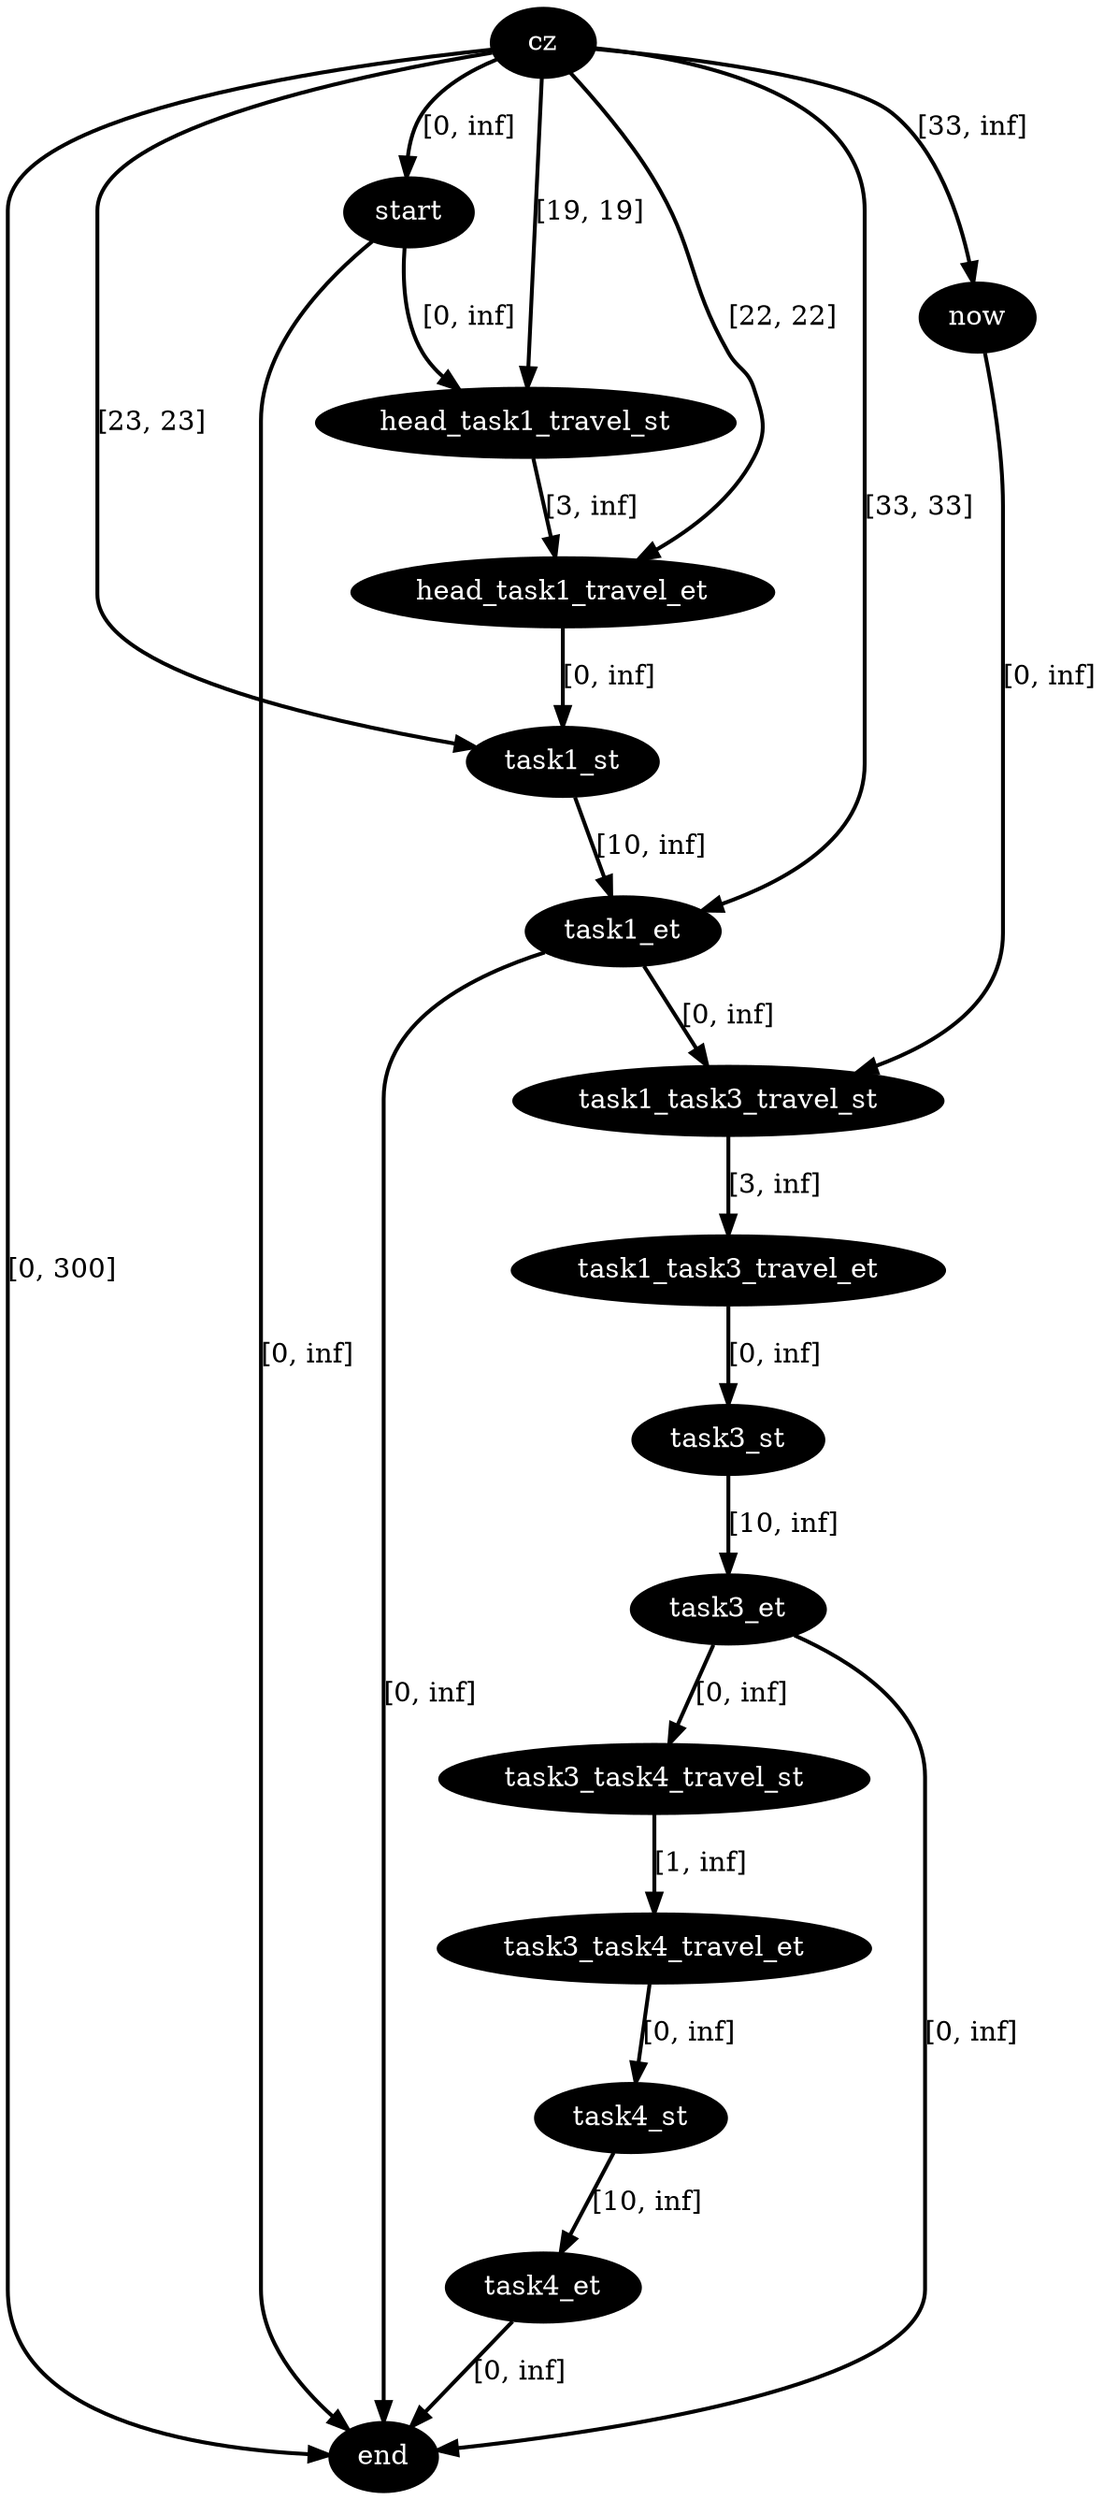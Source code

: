digraph plan {
0[label="cz",style=filled,fillcolor=black,fontcolor=white];
1[label="start",style=filled,fillcolor=black,fontcolor=white];
2[label="now",style=filled,fillcolor=black,fontcolor=white];
3[label="end",style=filled,fillcolor=black,fontcolor=white];
7[label="head_task1_travel_st",style=filled,fillcolor=black,fontcolor=white];
8[label="head_task1_travel_et",style=filled,fillcolor=black,fontcolor=white];
9[label="task1_st",style=filled,fillcolor=black,fontcolor=white];
10[label="task1_et",style=filled,fillcolor=black,fontcolor=white];
18[label="task3_st",style=filled,fillcolor=black,fontcolor=white];
19[label="task3_et",style=filled,fillcolor=black,fontcolor=white];
27[label="task1_task3_travel_st",style=filled,fillcolor=black,fontcolor=white];
28[label="task1_task3_travel_et",style=filled,fillcolor=black,fontcolor=white];
30[label="task3_task4_travel_st",style=filled,fillcolor=black,fontcolor=white];
31[label="task3_task4_travel_et",style=filled,fillcolor=black,fontcolor=white];
32[label="task4_st",style=filled,fillcolor=black,fontcolor=white];
33[label="task4_et",style=filled,fillcolor=black,fontcolor=white];
"0"->"1"[label="[0, inf]",penwidth=2,color=black];
"0"->"3"[label="[0, 300]",penwidth=2,color=black];
"7"->"8"[label="[3, inf]",penwidth=2,color=black];
"0"->"8"[label="[22, 22]",penwidth=2,color=black];
"1"->"7"[label="[0, inf]",penwidth=2,color=black];
"0"->"7"[label="[19, 19]",penwidth=2,color=black];
"0"->"2"[label="[33, inf]",penwidth=2,color=black];
"2"->"27"[label="[0, inf]",penwidth=2,color=black];
"1"->"3"[label="[0, inf]",penwidth=2,color=black];
"0"->"10"[label="[33, 33]",penwidth=2,color=black];
"10"->"3"[label="[0, inf]",penwidth=2,color=black];
"0"->"9"[label="[23, 23]",penwidth=2,color=black];
"27"->"28"[label="[3, inf]",penwidth=2,color=black];
"10"->"27"[label="[0, inf]",penwidth=2,color=black];
"9"->"10"[label="[10, inf]",penwidth=2,color=black];
"8"->"9"[label="[0, inf]",penwidth=2,color=black];
"19"->"3"[label="[0, inf]",penwidth=2,color=black];
"30"->"31"[label="[1, inf]",penwidth=2,color=black];
"19"->"30"[label="[0, inf]",penwidth=2,color=black];
"18"->"19"[label="[10, inf]",penwidth=2,color=black];
"28"->"18"[label="[0, inf]",penwidth=2,color=black];
"33"->"3"[label="[0, inf]",penwidth=2,color=black];
"32"->"33"[label="[10, inf]",penwidth=2,color=black];
"31"->"32"[label="[0, inf]",penwidth=2,color=black];
}
